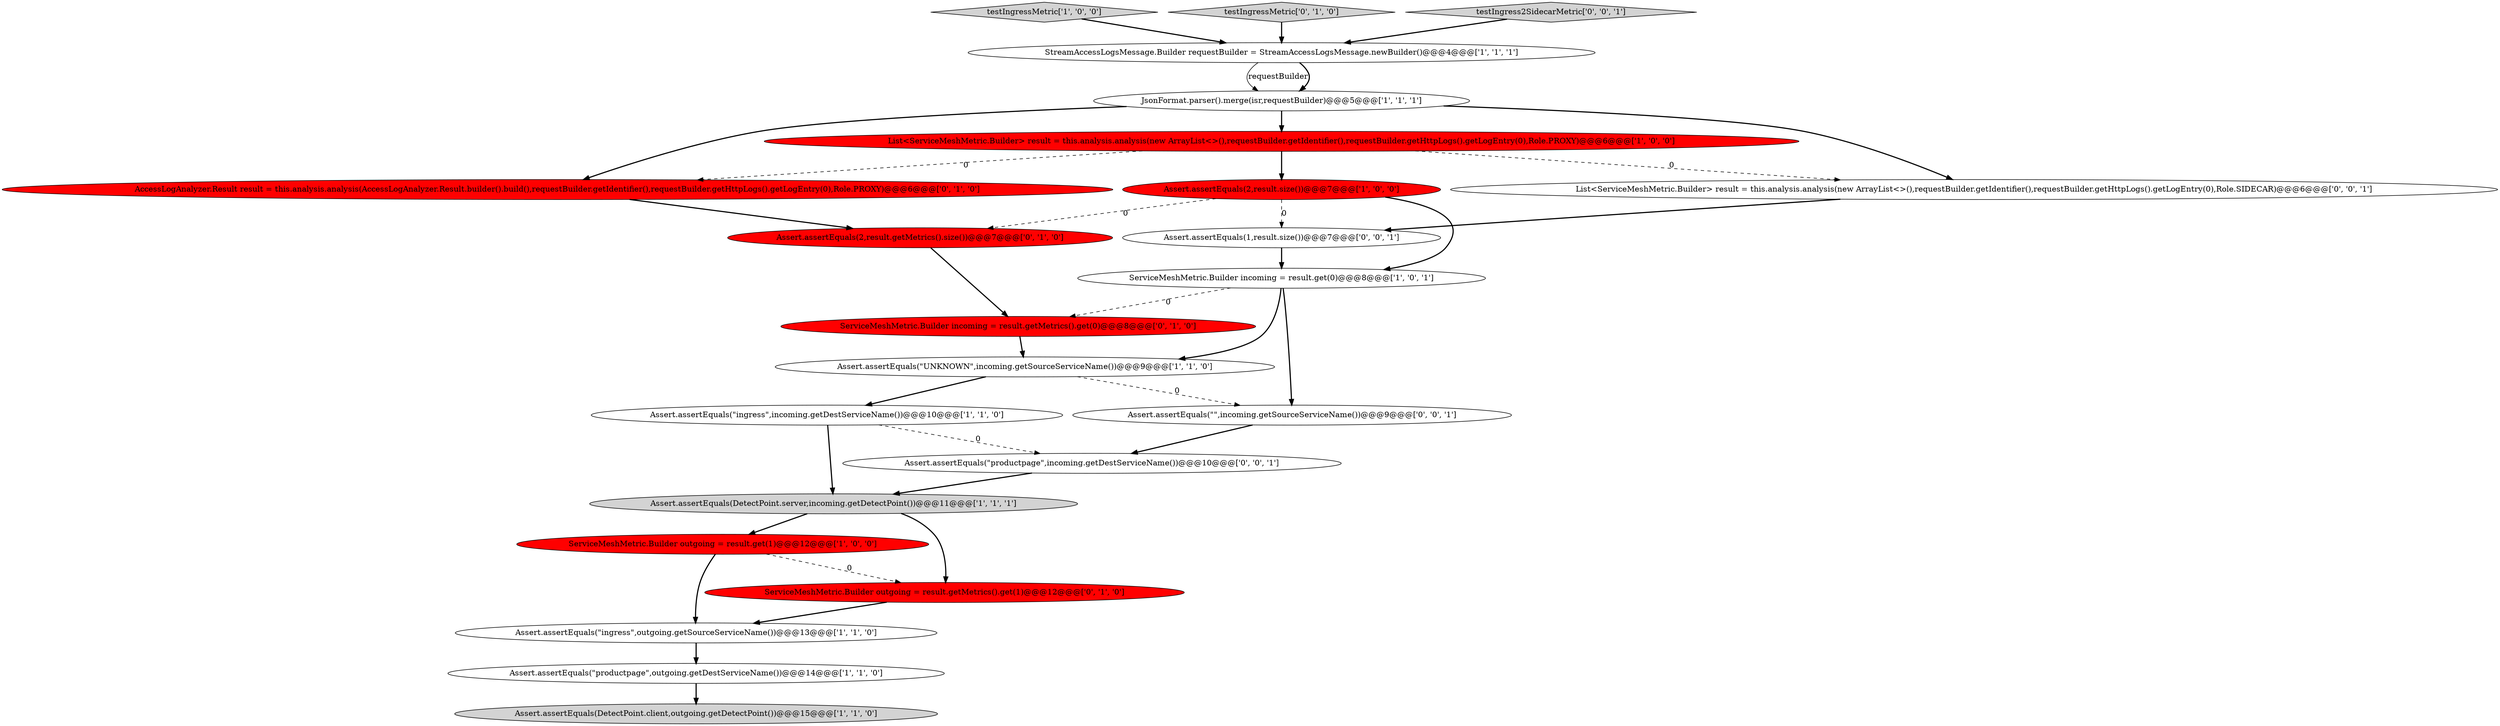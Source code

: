 digraph {
5 [style = filled, label = "testIngressMetric['1', '0', '0']", fillcolor = lightgray, shape = diamond image = "AAA0AAABBB1BBB"];
16 [style = filled, label = "ServiceMeshMetric.Builder incoming = result.getMetrics().get(0)@@@8@@@['0', '1', '0']", fillcolor = red, shape = ellipse image = "AAA1AAABBB2BBB"];
8 [style = filled, label = "Assert.assertEquals(\"ingress\",incoming.getDestServiceName())@@@10@@@['1', '1', '0']", fillcolor = white, shape = ellipse image = "AAA0AAABBB1BBB"];
3 [style = filled, label = "Assert.assertEquals(\"productpage\",outgoing.getDestServiceName())@@@14@@@['1', '1', '0']", fillcolor = white, shape = ellipse image = "AAA0AAABBB1BBB"];
12 [style = filled, label = "Assert.assertEquals(DetectPoint.client,outgoing.getDetectPoint())@@@15@@@['1', '1', '0']", fillcolor = lightgray, shape = ellipse image = "AAA0AAABBB1BBB"];
13 [style = filled, label = "testIngressMetric['0', '1', '0']", fillcolor = lightgray, shape = diamond image = "AAA0AAABBB2BBB"];
19 [style = filled, label = "Assert.assertEquals(\"productpage\",incoming.getDestServiceName())@@@10@@@['0', '0', '1']", fillcolor = white, shape = ellipse image = "AAA0AAABBB3BBB"];
18 [style = filled, label = "List<ServiceMeshMetric.Builder> result = this.analysis.analysis(new ArrayList<>(),requestBuilder.getIdentifier(),requestBuilder.getHttpLogs().getLogEntry(0),Role.SIDECAR)@@@6@@@['0', '0', '1']", fillcolor = white, shape = ellipse image = "AAA0AAABBB3BBB"];
21 [style = filled, label = "testIngress2SidecarMetric['0', '0', '1']", fillcolor = lightgray, shape = diamond image = "AAA0AAABBB3BBB"];
6 [style = filled, label = "Assert.assertEquals(\"UNKNOWN\",incoming.getSourceServiceName())@@@9@@@['1', '1', '0']", fillcolor = white, shape = ellipse image = "AAA0AAABBB1BBB"];
7 [style = filled, label = "Assert.assertEquals(2,result.size())@@@7@@@['1', '0', '0']", fillcolor = red, shape = ellipse image = "AAA1AAABBB1BBB"];
1 [style = filled, label = "List<ServiceMeshMetric.Builder> result = this.analysis.analysis(new ArrayList<>(),requestBuilder.getIdentifier(),requestBuilder.getHttpLogs().getLogEntry(0),Role.PROXY)@@@6@@@['1', '0', '0']", fillcolor = red, shape = ellipse image = "AAA1AAABBB1BBB"];
2 [style = filled, label = "ServiceMeshMetric.Builder outgoing = result.get(1)@@@12@@@['1', '0', '0']", fillcolor = red, shape = ellipse image = "AAA1AAABBB1BBB"];
14 [style = filled, label = "AccessLogAnalyzer.Result result = this.analysis.analysis(AccessLogAnalyzer.Result.builder().build(),requestBuilder.getIdentifier(),requestBuilder.getHttpLogs().getLogEntry(0),Role.PROXY)@@@6@@@['0', '1', '0']", fillcolor = red, shape = ellipse image = "AAA1AAABBB2BBB"];
22 [style = filled, label = "Assert.assertEquals(\"\",incoming.getSourceServiceName())@@@9@@@['0', '0', '1']", fillcolor = white, shape = ellipse image = "AAA0AAABBB3BBB"];
10 [style = filled, label = "Assert.assertEquals(DetectPoint.server,incoming.getDetectPoint())@@@11@@@['1', '1', '1']", fillcolor = lightgray, shape = ellipse image = "AAA0AAABBB1BBB"];
17 [style = filled, label = "Assert.assertEquals(2,result.getMetrics().size())@@@7@@@['0', '1', '0']", fillcolor = red, shape = ellipse image = "AAA1AAABBB2BBB"];
11 [style = filled, label = "StreamAccessLogsMessage.Builder requestBuilder = StreamAccessLogsMessage.newBuilder()@@@4@@@['1', '1', '1']", fillcolor = white, shape = ellipse image = "AAA0AAABBB1BBB"];
9 [style = filled, label = "JsonFormat.parser().merge(isr,requestBuilder)@@@5@@@['1', '1', '1']", fillcolor = white, shape = ellipse image = "AAA0AAABBB1BBB"];
0 [style = filled, label = "ServiceMeshMetric.Builder incoming = result.get(0)@@@8@@@['1', '0', '1']", fillcolor = white, shape = ellipse image = "AAA0AAABBB1BBB"];
20 [style = filled, label = "Assert.assertEquals(1,result.size())@@@7@@@['0', '0', '1']", fillcolor = white, shape = ellipse image = "AAA0AAABBB3BBB"];
15 [style = filled, label = "ServiceMeshMetric.Builder outgoing = result.getMetrics().get(1)@@@12@@@['0', '1', '0']", fillcolor = red, shape = ellipse image = "AAA1AAABBB2BBB"];
4 [style = filled, label = "Assert.assertEquals(\"ingress\",outgoing.getSourceServiceName())@@@13@@@['1', '1', '0']", fillcolor = white, shape = ellipse image = "AAA0AAABBB1BBB"];
8->19 [style = dashed, label="0"];
8->10 [style = bold, label=""];
4->3 [style = bold, label=""];
10->15 [style = bold, label=""];
22->19 [style = bold, label=""];
1->14 [style = dashed, label="0"];
0->6 [style = bold, label=""];
7->17 [style = dashed, label="0"];
16->6 [style = bold, label=""];
20->0 [style = bold, label=""];
0->16 [style = dashed, label="0"];
7->20 [style = dashed, label="0"];
11->9 [style = solid, label="requestBuilder"];
14->17 [style = bold, label=""];
19->10 [style = bold, label=""];
7->0 [style = bold, label=""];
1->18 [style = dashed, label="0"];
3->12 [style = bold, label=""];
11->9 [style = bold, label=""];
2->4 [style = bold, label=""];
1->7 [style = bold, label=""];
13->11 [style = bold, label=""];
6->22 [style = dashed, label="0"];
2->15 [style = dashed, label="0"];
18->20 [style = bold, label=""];
9->18 [style = bold, label=""];
21->11 [style = bold, label=""];
0->22 [style = bold, label=""];
6->8 [style = bold, label=""];
15->4 [style = bold, label=""];
9->14 [style = bold, label=""];
10->2 [style = bold, label=""];
5->11 [style = bold, label=""];
9->1 [style = bold, label=""];
17->16 [style = bold, label=""];
}
